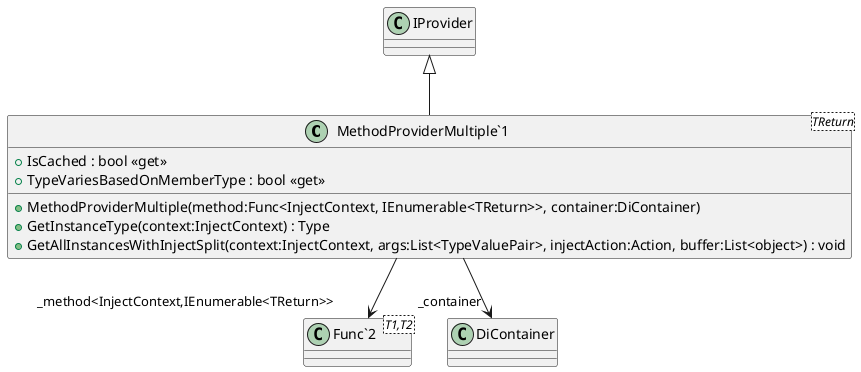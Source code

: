 @startuml
class "MethodProviderMultiple`1"<TReturn> {
    + MethodProviderMultiple(method:Func<InjectContext, IEnumerable<TReturn>>, container:DiContainer)
    + IsCached : bool <<get>>
    + TypeVariesBasedOnMemberType : bool <<get>>
    + GetInstanceType(context:InjectContext) : Type
    + GetAllInstancesWithInjectSplit(context:InjectContext, args:List<TypeValuePair>, injectAction:Action, buffer:List<object>) : void
}
class "Func`2"<T1,T2> {
}
IProvider <|-- "MethodProviderMultiple`1"
"MethodProviderMultiple`1" --> "_container" DiContainer
"MethodProviderMultiple`1" --> "_method<InjectContext,IEnumerable<TReturn>>" "Func`2"
@enduml
